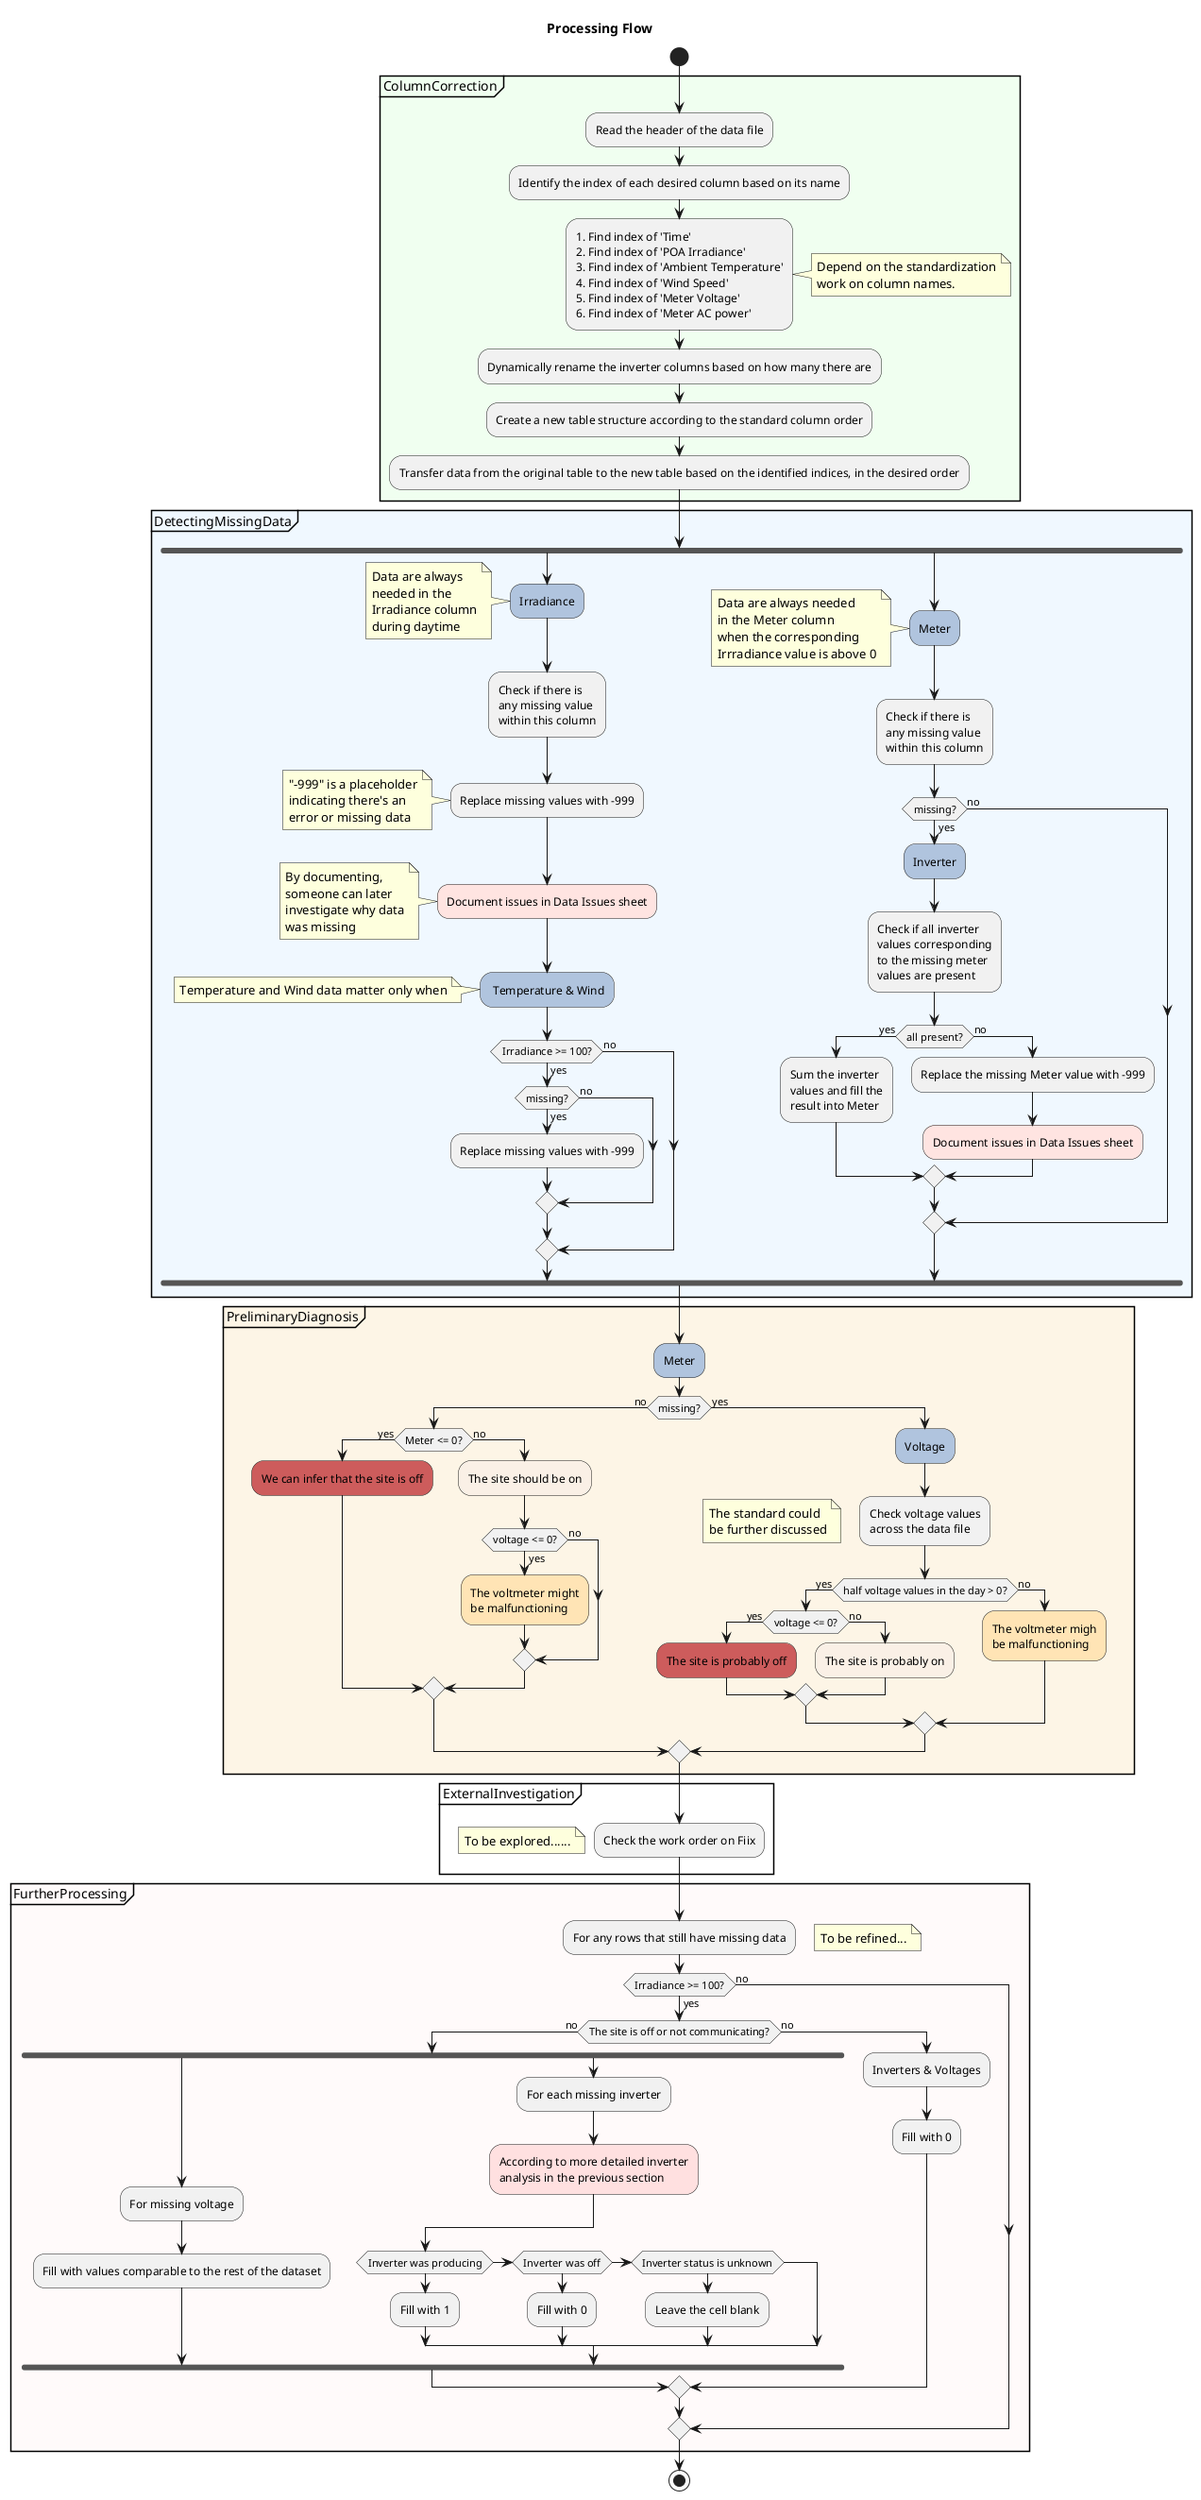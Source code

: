 @startuml  

title Processing Flow

start

partition #HoneyDew "ColumnCorrection"{
    :Read the header of the data file;
    :Identify the index of each desired column based on its name;
    :1. Find index of 'Time'
    2. Find index of 'POA Irradiance'
    3. Find index of 'Ambient Temperature'
    4. Find index of 'Wind Speed'
    5. Find index of 'Meter Voltage'
    6. Find index of 'Meter AC power';
    note right: Depend on the standardization\nwork on column names.
    :Dynamically rename the inverter columns based on how many there are;
    :Create a new table structure according to the standard column order;
    :Transfer data from the original table to the new table based on the identified indices, in the desired order;

}

partition #AliceBlue "DetectingMissingData"{
fork
    #LightSteelBlue:Irradiance;
    note left: Data are always\nneeded in the\nIrradiance column\nduring daytime
    :Check if there is\nany missing value\nwithin this column;
    :Replace missing values with -999;
    note left: "-999" is a placeholder\nindicating there's an\nerror or missing data
    #MistyRose:Document issues in Data Issues sheet;
    note left: By documenting,\nsomeone can later\ninvestigate why data\nwas missing
    #LightSteelBlue: Temperature & Wind;
    note left: Temperature and Wind data matter only when 
        if(Irradiance >= 100?) then(yes)
            if(missing?) then(yes)
            :Replace missing values with -999;
            else(no)
            endif
        else(no)
        endif


    
fork again
    #LightSteelBlue:Meter;
    note left: Data are always needed\nin the Meter column\nwhen the corresponding\nIrrradiance value is above 0
    :Check if there is\nany missing value\nwithin this column;
    if(missing?) then(yes)
        #LightSteelBlue:Inverter;
        :Check if all inverter\nvalues corresponding\nto the missing meter\nvalues are present;
        if(all present?) then(yes)
        :Sum the inverter\nvalues and fill the\nresult into Meter;
        else(no)
        :Replace the missing Meter value with -999;
        #MistyRose:Document issues in Data Issues sheet;
        endif
    else(no)
    endif
end fork
}

partition #OldLace PreliminaryDiagnosis{
    #LightSteelBlue:Meter;
    if (missing?) then(no)
        if(Meter <= 0?) then(yes)
            #IndianRed:We can infer that the site is off;
        else(no)
            #Linen:The site should be on;
            if (voltage <= 0?) then(yes)
                #Moccasin:The voltmeter might\nbe malfunctioning;
            else(no)
            endif

        endif

    else(yes)
        #LightSteelBlue:Voltage;
        :Check voltage values\nacross the data file;
        floating note:The standard could\nbe further discussed
        if(half voltage values in the day > 0?) then(yes)
            if (voltage <= 0?) then(yes)
                #IndianRed:The site is probably off;
            else(no)
                #Linen:The site is probably on;
            endif
            
        else(no)
            #Moccasin:The voltmeter migh\nbe malfunctioning;
        endif
        
    endif

}

partition "ExternalInvestigation"{
    floating note: To be explored......
    :Check the work order on Fiix;
}


partition #Snow "FurtherProcessing" {
    :For any rows that still have missing data;
    floating note right: To be refined...
    if(Irradiance >= 100?) then(yes)
        if(The site is off or not communicating?) then(no)
            fork
            :For missing voltage;
            :Fill with values comparable to the rest of the dataset;
            fork again
            :For each missing inverter;
            #IMPLEMENTATION:According to more detailed inverter\nanalysis in the previous section;
                if(Inverter was producing) then
                :Fill with 1;
                else if(Inverter was off) then
                :Fill with 0;
                else if(Inverter status is unknown) then
                :Leave the cell blank;
                endif
            end fork
        else(no)
            :Inverters & Voltages;
            :Fill with 0;
        endif
    else(no)
    endif
}

stop
@enduml

